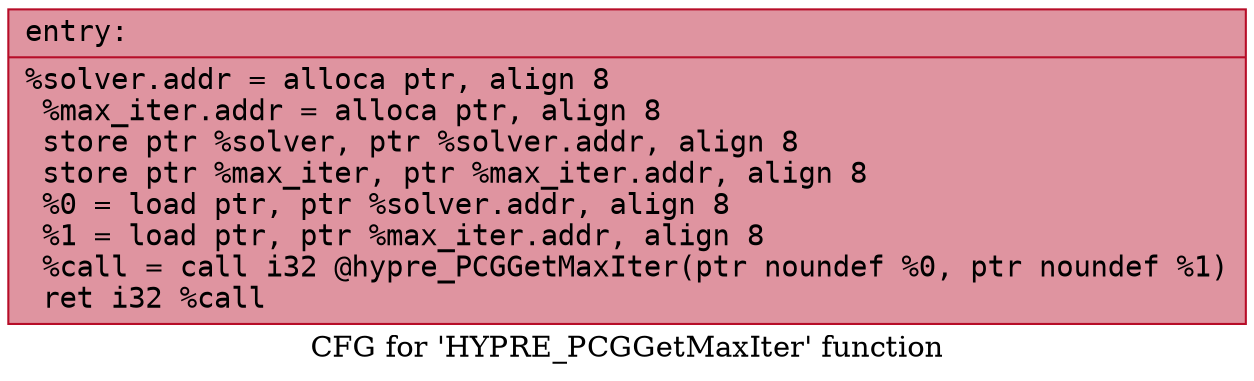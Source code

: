 digraph "CFG for 'HYPRE_PCGGetMaxIter' function" {
	label="CFG for 'HYPRE_PCGGetMaxIter' function";

	Node0x556d45bc6ac0 [shape=record,color="#b70d28ff", style=filled, fillcolor="#b70d2870" fontname="Courier",label="{entry:\l|  %solver.addr = alloca ptr, align 8\l  %max_iter.addr = alloca ptr, align 8\l  store ptr %solver, ptr %solver.addr, align 8\l  store ptr %max_iter, ptr %max_iter.addr, align 8\l  %0 = load ptr, ptr %solver.addr, align 8\l  %1 = load ptr, ptr %max_iter.addr, align 8\l  %call = call i32 @hypre_PCGGetMaxIter(ptr noundef %0, ptr noundef %1)\l  ret i32 %call\l}"];
}
